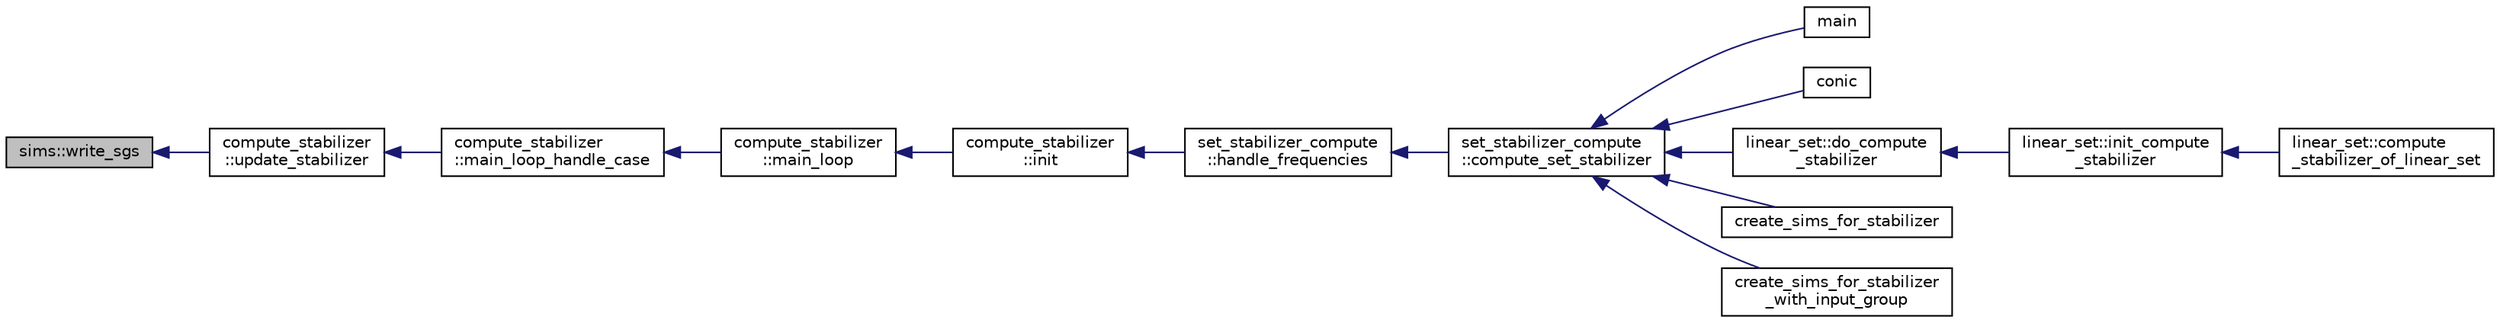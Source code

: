 digraph "sims::write_sgs"
{
  edge [fontname="Helvetica",fontsize="10",labelfontname="Helvetica",labelfontsize="10"];
  node [fontname="Helvetica",fontsize="10",shape=record];
  rankdir="LR";
  Node11473 [label="sims::write_sgs",height=0.2,width=0.4,color="black", fillcolor="grey75", style="filled", fontcolor="black"];
  Node11473 -> Node11474 [dir="back",color="midnightblue",fontsize="10",style="solid",fontname="Helvetica"];
  Node11474 [label="compute_stabilizer\l::update_stabilizer",height=0.2,width=0.4,color="black", fillcolor="white", style="filled",URL="$d8/d30/classcompute__stabilizer.html#a9d7978a6326dc7f0935f557f0828ed8e"];
  Node11474 -> Node11475 [dir="back",color="midnightblue",fontsize="10",style="solid",fontname="Helvetica"];
  Node11475 [label="compute_stabilizer\l::main_loop_handle_case",height=0.2,width=0.4,color="black", fillcolor="white", style="filled",URL="$d8/d30/classcompute__stabilizer.html#a040fb5c6ad50133c5a16a35ed5b2ecc4"];
  Node11475 -> Node11476 [dir="back",color="midnightblue",fontsize="10",style="solid",fontname="Helvetica"];
  Node11476 [label="compute_stabilizer\l::main_loop",height=0.2,width=0.4,color="black", fillcolor="white", style="filled",URL="$d8/d30/classcompute__stabilizer.html#ae8615a28e0494704450689b6ea0b7ca2"];
  Node11476 -> Node11477 [dir="back",color="midnightblue",fontsize="10",style="solid",fontname="Helvetica"];
  Node11477 [label="compute_stabilizer\l::init",height=0.2,width=0.4,color="black", fillcolor="white", style="filled",URL="$d8/d30/classcompute__stabilizer.html#a36a1729430f317a65559220a8206a7d7"];
  Node11477 -> Node11478 [dir="back",color="midnightblue",fontsize="10",style="solid",fontname="Helvetica"];
  Node11478 [label="set_stabilizer_compute\l::handle_frequencies",height=0.2,width=0.4,color="black", fillcolor="white", style="filled",URL="$d8/dc6/classset__stabilizer__compute.html#a247c31bc3f19f22dadbfd7607cbaaa78"];
  Node11478 -> Node11479 [dir="back",color="midnightblue",fontsize="10",style="solid",fontname="Helvetica"];
  Node11479 [label="set_stabilizer_compute\l::compute_set_stabilizer",height=0.2,width=0.4,color="black", fillcolor="white", style="filled",URL="$d8/dc6/classset__stabilizer__compute.html#ad4f92074322e98c7cd0ed5d4f8486b76"];
  Node11479 -> Node11480 [dir="back",color="midnightblue",fontsize="10",style="solid",fontname="Helvetica"];
  Node11480 [label="main",height=0.2,width=0.4,color="black", fillcolor="white", style="filled",URL="$db/d67/test__hyperoval_8_c.html#a3c04138a5bfe5d72780bb7e82a18e627"];
  Node11479 -> Node11481 [dir="back",color="midnightblue",fontsize="10",style="solid",fontname="Helvetica"];
  Node11481 [label="conic",height=0.2,width=0.4,color="black", fillcolor="white", style="filled",URL="$d4/de8/conic_8_c.html#a96def9474b981a9d5831a9b48d85d652"];
  Node11479 -> Node11482 [dir="back",color="midnightblue",fontsize="10",style="solid",fontname="Helvetica"];
  Node11482 [label="linear_set::do_compute\l_stabilizer",height=0.2,width=0.4,color="black", fillcolor="white", style="filled",URL="$dd/d86/classlinear__set.html#ae8f58ded28fb5370f4459cca42b7463b"];
  Node11482 -> Node11483 [dir="back",color="midnightblue",fontsize="10",style="solid",fontname="Helvetica"];
  Node11483 [label="linear_set::init_compute\l_stabilizer",height=0.2,width=0.4,color="black", fillcolor="white", style="filled",URL="$dd/d86/classlinear__set.html#a0cc3eaec1896fdc977b62e94623b055b"];
  Node11483 -> Node11484 [dir="back",color="midnightblue",fontsize="10",style="solid",fontname="Helvetica"];
  Node11484 [label="linear_set::compute\l_stabilizer_of_linear_set",height=0.2,width=0.4,color="black", fillcolor="white", style="filled",URL="$dd/d86/classlinear__set.html#a098a133edfbaae0fd347a69c50bdbee2"];
  Node11479 -> Node11485 [dir="back",color="midnightblue",fontsize="10",style="solid",fontname="Helvetica"];
  Node11485 [label="create_sims_for_stabilizer",height=0.2,width=0.4,color="black", fillcolor="white", style="filled",URL="$d0/d76/tl__algebra__and__number__theory_8h.html#af2c67d225072549409be710ac3cd30f8"];
  Node11479 -> Node11486 [dir="back",color="midnightblue",fontsize="10",style="solid",fontname="Helvetica"];
  Node11486 [label="create_sims_for_stabilizer\l_with_input_group",height=0.2,width=0.4,color="black", fillcolor="white", style="filled",URL="$d0/d76/tl__algebra__and__number__theory_8h.html#af5482567a8d6ba5c2fe593bf6f7f9a0f"];
}
